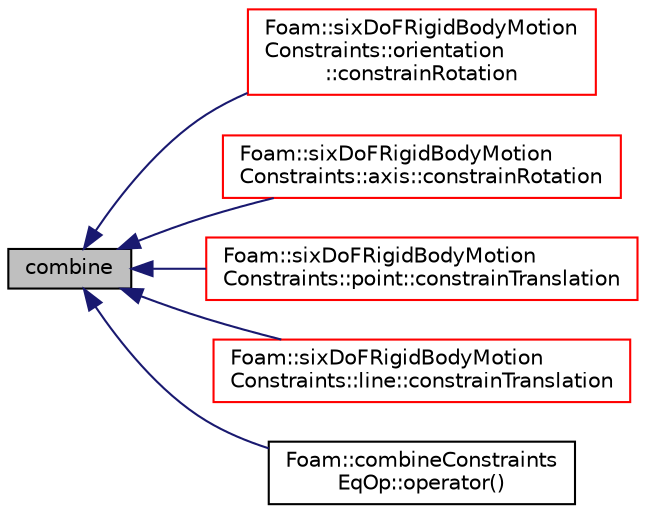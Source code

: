 digraph "combine"
{
  bgcolor="transparent";
  edge [fontname="Helvetica",fontsize="10",labelfontname="Helvetica",labelfontsize="10"];
  node [fontname="Helvetica",fontsize="10",shape=record];
  rankdir="LR";
  Node1 [label="combine",height=0.2,width=0.4,color="black", fillcolor="grey75", style="filled", fontcolor="black"];
  Node1 -> Node2 [dir="back",color="midnightblue",fontsize="10",style="solid",fontname="Helvetica"];
  Node2 [label="Foam::sixDoFRigidBodyMotion\lConstraints::orientation\l::constrainRotation",height=0.2,width=0.4,color="red",URL="$a01766.html#aaeee2d0d4a87de2bfa9a957bd687eb29",tooltip="Apply and accumulate rotational constraints. "];
  Node1 -> Node3 [dir="back",color="midnightblue",fontsize="10",style="solid",fontname="Helvetica"];
  Node3 [label="Foam::sixDoFRigidBodyMotion\lConstraints::axis::constrainRotation",height=0.2,width=0.4,color="red",URL="$a00088.html#aaeee2d0d4a87de2bfa9a957bd687eb29",tooltip="Apply and accumulate rotational constraints. "];
  Node1 -> Node4 [dir="back",color="midnightblue",fontsize="10",style="solid",fontname="Helvetica"];
  Node4 [label="Foam::sixDoFRigidBodyMotion\lConstraints::point::constrainTranslation",height=0.2,width=0.4,color="red",URL="$a01910.html#aa22b8c9b9329b5048112f873d1ea0f6d",tooltip="Apply and accumulate translational constraints. "];
  Node1 -> Node5 [dir="back",color="midnightblue",fontsize="10",style="solid",fontname="Helvetica"];
  Node5 [label="Foam::sixDoFRigidBodyMotion\lConstraints::line::constrainTranslation",height=0.2,width=0.4,color="red",URL="$a01358.html#aa22b8c9b9329b5048112f873d1ea0f6d",tooltip="Apply and accumulate translational constraints. "];
  Node1 -> Node6 [dir="back",color="midnightblue",fontsize="10",style="solid",fontname="Helvetica"];
  Node6 [label="Foam::combineConstraints\lEqOp::operator()",height=0.2,width=0.4,color="black",URL="$a00312.html#acf699a65e3d953b56ec3ae0283643b00"];
}
